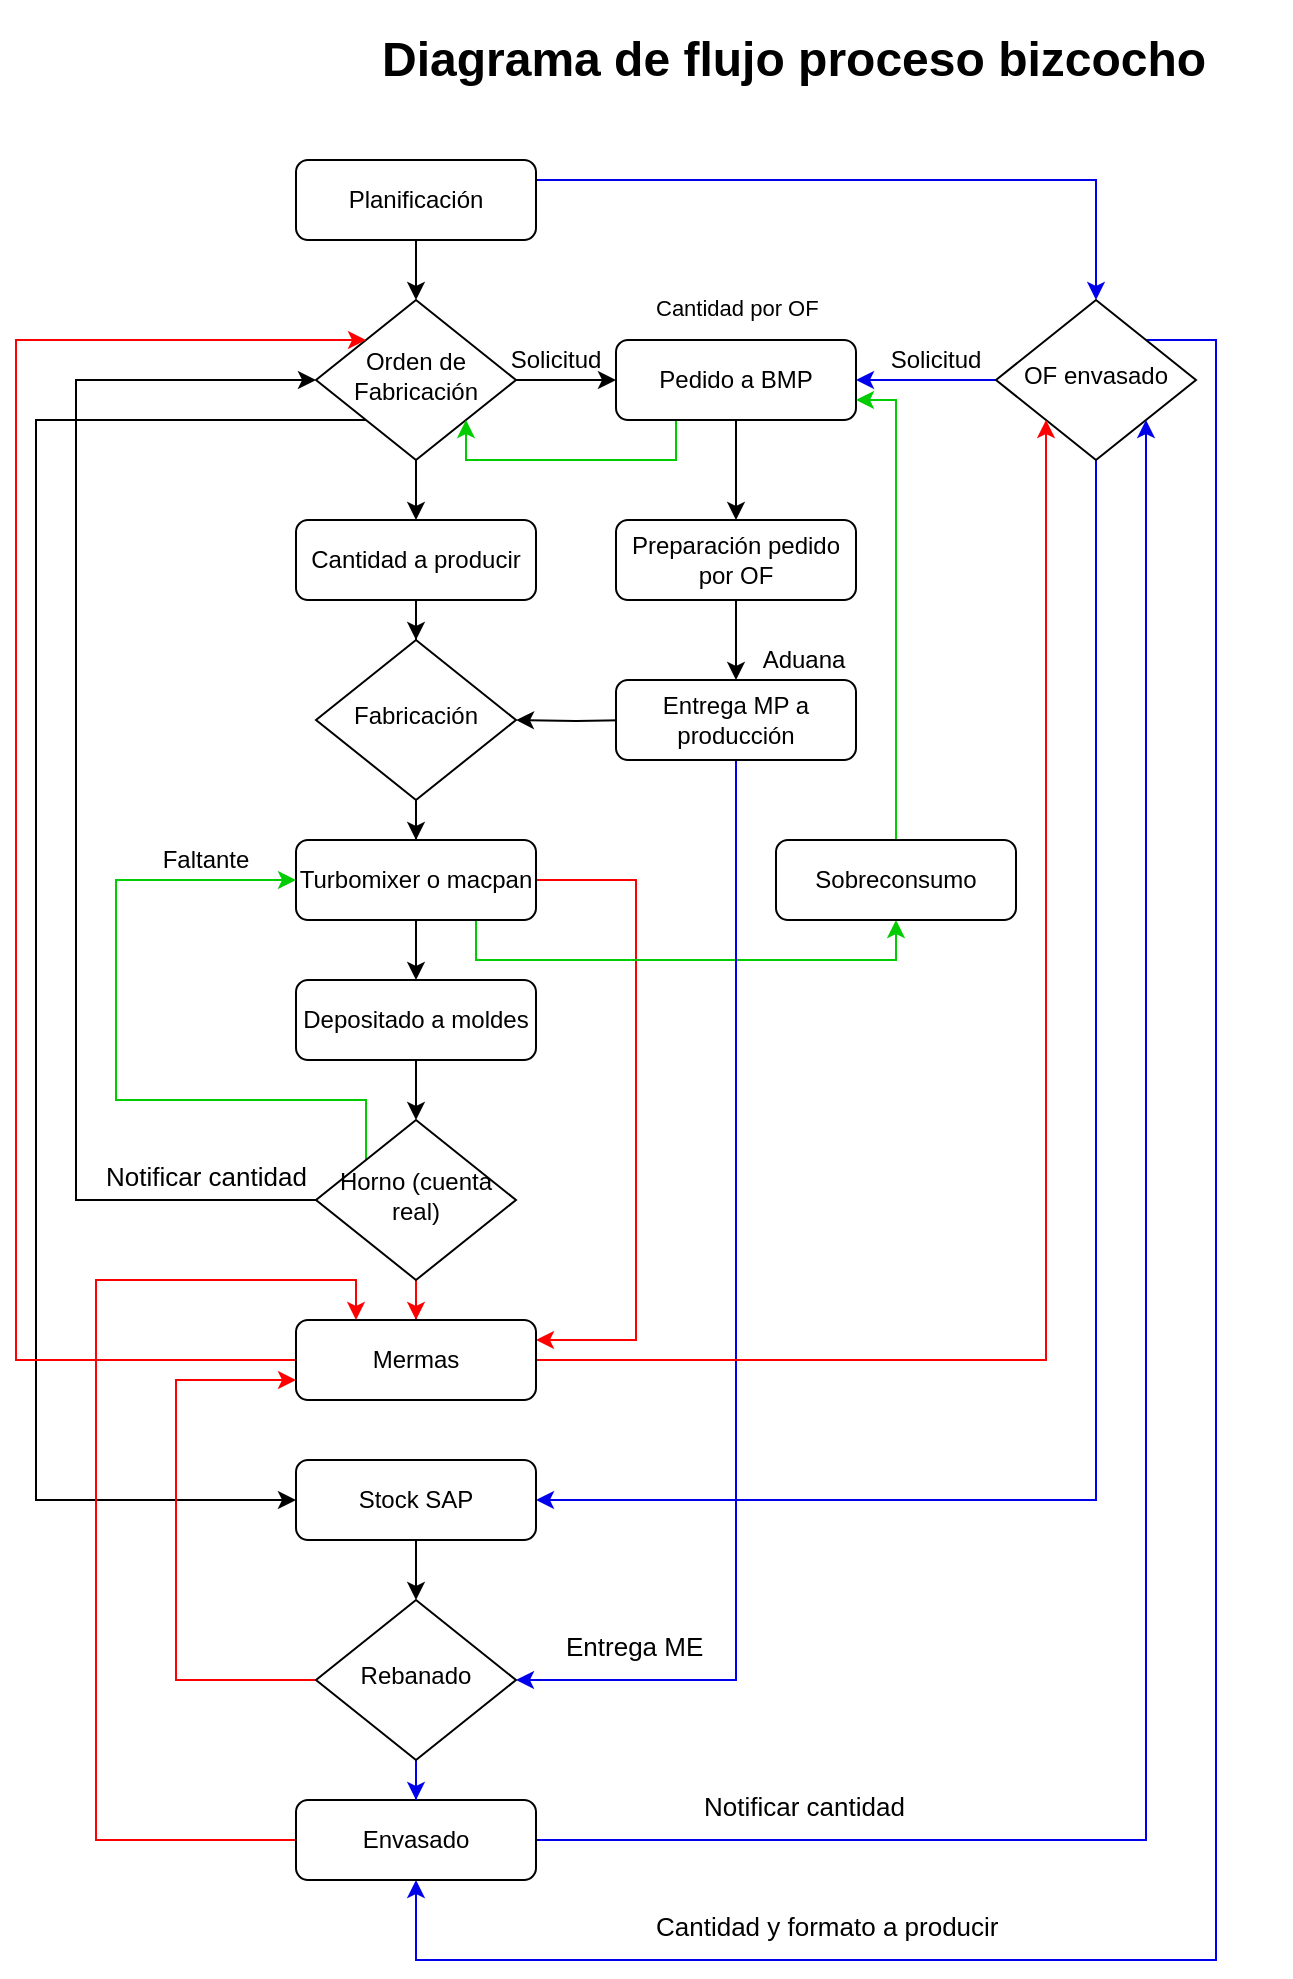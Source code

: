 <mxfile version="14.8.4" type="github">
  <diagram id="C5RBs43oDa-KdzZeNtuy" name="Page-1">
    <mxGraphModel dx="946" dy="645" grid="1" gridSize="10" guides="1" tooltips="1" connect="1" arrows="1" fold="1" page="1" pageScale="1" pageWidth="827" pageHeight="1169" math="0" shadow="0">
      <root>
        <mxCell id="WIyWlLk6GJQsqaUBKTNV-0" />
        <mxCell id="WIyWlLk6GJQsqaUBKTNV-1" parent="WIyWlLk6GJQsqaUBKTNV-0" />
        <mxCell id="bePu78S5L0XEfbbnUcpo-14" value="" style="edgeStyle=orthogonalEdgeStyle;rounded=0;orthogonalLoop=1;jettySize=auto;html=1;" edge="1" parent="WIyWlLk6GJQsqaUBKTNV-1" source="WIyWlLk6GJQsqaUBKTNV-3" target="WIyWlLk6GJQsqaUBKTNV-6">
          <mxGeometry relative="1" as="geometry" />
        </mxCell>
        <mxCell id="bePu78S5L0XEfbbnUcpo-41" value="" style="edgeStyle=orthogonalEdgeStyle;rounded=0;orthogonalLoop=1;jettySize=auto;html=1;entryX=0.5;entryY=0;entryDx=0;entryDy=0;strokeColor=#0000eb;" edge="1" parent="WIyWlLk6GJQsqaUBKTNV-1" source="WIyWlLk6GJQsqaUBKTNV-3" target="bePu78S5L0XEfbbnUcpo-40">
          <mxGeometry relative="1" as="geometry">
            <mxPoint x="550" y="130" as="targetPoint" />
            <Array as="points">
              <mxPoint x="560" y="110" />
            </Array>
          </mxGeometry>
        </mxCell>
        <mxCell id="WIyWlLk6GJQsqaUBKTNV-3" value="Planificación" style="rounded=1;whiteSpace=wrap;html=1;fontSize=12;glass=0;strokeWidth=1;shadow=0;" parent="WIyWlLk6GJQsqaUBKTNV-1" vertex="1">
          <mxGeometry x="160" y="100" width="120" height="40" as="geometry" />
        </mxCell>
        <mxCell id="bePu78S5L0XEfbbnUcpo-2" value="" style="edgeStyle=orthogonalEdgeStyle;rounded=0;orthogonalLoop=1;jettySize=auto;html=1;" edge="1" parent="WIyWlLk6GJQsqaUBKTNV-1" source="WIyWlLk6GJQsqaUBKTNV-6" target="WIyWlLk6GJQsqaUBKTNV-12">
          <mxGeometry relative="1" as="geometry" />
        </mxCell>
        <object label="" id="bePu78S5L0XEfbbnUcpo-13">
          <mxCell style="edgeStyle=orthogonalEdgeStyle;rounded=0;orthogonalLoop=1;jettySize=auto;html=1;" edge="1" parent="WIyWlLk6GJQsqaUBKTNV-1" source="WIyWlLk6GJQsqaUBKTNV-6">
            <mxGeometry relative="1" as="geometry">
              <mxPoint x="320" y="210" as="targetPoint" />
            </mxGeometry>
          </mxCell>
        </object>
        <mxCell id="bePu78S5L0XEfbbnUcpo-64" style="edgeStyle=orthogonalEdgeStyle;rounded=0;orthogonalLoop=1;jettySize=auto;html=1;exitX=0;exitY=1;exitDx=0;exitDy=0;entryX=0;entryY=0.5;entryDx=0;entryDy=0;" edge="1" parent="WIyWlLk6GJQsqaUBKTNV-1" source="WIyWlLk6GJQsqaUBKTNV-6" target="bePu78S5L0XEfbbnUcpo-48">
          <mxGeometry relative="1" as="geometry">
            <Array as="points">
              <mxPoint x="30" y="230" />
              <mxPoint x="30" y="770" />
            </Array>
          </mxGeometry>
        </mxCell>
        <mxCell id="WIyWlLk6GJQsqaUBKTNV-6" value="Orden de Fabricación" style="rhombus;whiteSpace=wrap;html=1;shadow=0;fontFamily=Helvetica;fontSize=12;align=center;strokeWidth=1;spacing=6;spacingTop=-4;" parent="WIyWlLk6GJQsqaUBKTNV-1" vertex="1">
          <mxGeometry x="170" y="170" width="100" height="80" as="geometry" />
        </mxCell>
        <mxCell id="bePu78S5L0XEfbbnUcpo-8" value="" style="edgeStyle=orthogonalEdgeStyle;rounded=0;orthogonalLoop=1;jettySize=auto;html=1;" edge="1" parent="WIyWlLk6GJQsqaUBKTNV-1" source="WIyWlLk6GJQsqaUBKTNV-12" target="bePu78S5L0XEfbbnUcpo-1">
          <mxGeometry relative="1" as="geometry" />
        </mxCell>
        <mxCell id="WIyWlLk6GJQsqaUBKTNV-12" value="Cantidad a producir" style="rounded=1;whiteSpace=wrap;html=1;fontSize=12;glass=0;strokeWidth=1;shadow=0;" parent="WIyWlLk6GJQsqaUBKTNV-1" vertex="1">
          <mxGeometry x="160" y="280" width="120" height="40" as="geometry" />
        </mxCell>
        <mxCell id="bePu78S5L0XEfbbnUcpo-9" value="" style="edgeStyle=orthogonalEdgeStyle;rounded=0;orthogonalLoop=1;jettySize=auto;html=1;" edge="1" parent="WIyWlLk6GJQsqaUBKTNV-1" source="bePu78S5L0XEfbbnUcpo-1" target="bePu78S5L0XEfbbnUcpo-4">
          <mxGeometry relative="1" as="geometry" />
        </mxCell>
        <mxCell id="bePu78S5L0XEfbbnUcpo-1" value="Fabricación" style="rhombus;whiteSpace=wrap;html=1;shadow=0;fontFamily=Helvetica;fontSize=12;align=center;strokeWidth=1;spacing=6;spacingTop=-4;" vertex="1" parent="WIyWlLk6GJQsqaUBKTNV-1">
          <mxGeometry x="170" y="340" width="100" height="80" as="geometry" />
        </mxCell>
        <mxCell id="bePu78S5L0XEfbbnUcpo-23" value="" style="edgeStyle=orthogonalEdgeStyle;rounded=0;orthogonalLoop=1;jettySize=auto;html=1;" edge="1" parent="WIyWlLk6GJQsqaUBKTNV-1" source="bePu78S5L0XEfbbnUcpo-3" target="bePu78S5L0XEfbbnUcpo-22">
          <mxGeometry relative="1" as="geometry" />
        </mxCell>
        <mxCell id="bePu78S5L0XEfbbnUcpo-3" value="Preparación pedido por OF" style="rounded=1;whiteSpace=wrap;html=1;fontSize=12;glass=0;strokeWidth=1;shadow=0;" vertex="1" parent="WIyWlLk6GJQsqaUBKTNV-1">
          <mxGeometry x="320" y="280" width="120" height="40" as="geometry" />
        </mxCell>
        <mxCell id="bePu78S5L0XEfbbnUcpo-28" value="" style="edgeStyle=orthogonalEdgeStyle;rounded=0;orthogonalLoop=1;jettySize=auto;html=1;" edge="1" parent="WIyWlLk6GJQsqaUBKTNV-1" source="bePu78S5L0XEfbbnUcpo-4" target="bePu78S5L0XEfbbnUcpo-27">
          <mxGeometry relative="1" as="geometry" />
        </mxCell>
        <mxCell id="bePu78S5L0XEfbbnUcpo-65" style="edgeStyle=orthogonalEdgeStyle;rounded=0;orthogonalLoop=1;jettySize=auto;html=1;exitX=1;exitY=0.5;exitDx=0;exitDy=0;entryX=1;entryY=0.25;entryDx=0;entryDy=0;strokeColor=#FF0000;" edge="1" parent="WIyWlLk6GJQsqaUBKTNV-1" source="bePu78S5L0XEfbbnUcpo-4" target="bePu78S5L0XEfbbnUcpo-43">
          <mxGeometry relative="1" as="geometry">
            <Array as="points">
              <mxPoint x="330" y="460" />
              <mxPoint x="330" y="690" />
            </Array>
          </mxGeometry>
        </mxCell>
        <mxCell id="bePu78S5L0XEfbbnUcpo-72" style="edgeStyle=orthogonalEdgeStyle;rounded=0;orthogonalLoop=1;jettySize=auto;html=1;exitX=0.75;exitY=1;exitDx=0;exitDy=0;entryX=0.5;entryY=1;entryDx=0;entryDy=0;strokeColor=#00CC00;" edge="1" parent="WIyWlLk6GJQsqaUBKTNV-1" source="bePu78S5L0XEfbbnUcpo-4" target="bePu78S5L0XEfbbnUcpo-69">
          <mxGeometry relative="1" as="geometry" />
        </mxCell>
        <mxCell id="bePu78S5L0XEfbbnUcpo-4" value="Turbomixer o macpan" style="rounded=1;whiteSpace=wrap;html=1;fontSize=12;glass=0;strokeWidth=1;shadow=0;" vertex="1" parent="WIyWlLk6GJQsqaUBKTNV-1">
          <mxGeometry x="160" y="440" width="120" height="40" as="geometry" />
        </mxCell>
        <mxCell id="bePu78S5L0XEfbbnUcpo-21" value="" style="edgeStyle=orthogonalEdgeStyle;rounded=0;orthogonalLoop=1;jettySize=auto;html=1;" edge="1" parent="WIyWlLk6GJQsqaUBKTNV-1" source="bePu78S5L0XEfbbnUcpo-7">
          <mxGeometry relative="1" as="geometry">
            <mxPoint x="380" y="280" as="targetPoint" />
          </mxGeometry>
        </mxCell>
        <mxCell id="bePu78S5L0XEfbbnUcpo-74" style="edgeStyle=orthogonalEdgeStyle;rounded=0;orthogonalLoop=1;jettySize=auto;html=1;exitX=0.25;exitY=1;exitDx=0;exitDy=0;entryX=1;entryY=1;entryDx=0;entryDy=0;strokeColor=#00CC00;" edge="1" parent="WIyWlLk6GJQsqaUBKTNV-1" source="bePu78S5L0XEfbbnUcpo-7" target="WIyWlLk6GJQsqaUBKTNV-6">
          <mxGeometry relative="1" as="geometry">
            <Array as="points">
              <mxPoint x="350" y="250" />
              <mxPoint x="245" y="250" />
            </Array>
          </mxGeometry>
        </mxCell>
        <mxCell id="bePu78S5L0XEfbbnUcpo-7" value="Pedido a BMP" style="rounded=1;whiteSpace=wrap;html=1;fontSize=12;glass=0;strokeWidth=1;shadow=0;" vertex="1" parent="WIyWlLk6GJQsqaUBKTNV-1">
          <mxGeometry x="320" y="190" width="120" height="40" as="geometry" />
        </mxCell>
        <mxCell id="bePu78S5L0XEfbbnUcpo-12" value="" style="edgeStyle=orthogonalEdgeStyle;rounded=0;orthogonalLoop=1;jettySize=auto;html=1;" edge="1" parent="WIyWlLk6GJQsqaUBKTNV-1" target="bePu78S5L0XEfbbnUcpo-1">
          <mxGeometry relative="1" as="geometry">
            <mxPoint x="330" y="380" as="sourcePoint" />
          </mxGeometry>
        </mxCell>
        <mxCell id="bePu78S5L0XEfbbnUcpo-18" value="Solicitud" style="text;html=1;strokeColor=none;fillColor=none;align=center;verticalAlign=middle;whiteSpace=wrap;rounded=0;" vertex="1" parent="WIyWlLk6GJQsqaUBKTNV-1">
          <mxGeometry x="270" y="190" width="40" height="20" as="geometry" />
        </mxCell>
        <mxCell id="bePu78S5L0XEfbbnUcpo-59" style="edgeStyle=orthogonalEdgeStyle;rounded=0;orthogonalLoop=1;jettySize=auto;html=1;entryX=1;entryY=0.5;entryDx=0;entryDy=0;fillColor=#d5e8d4;strokeColor=#0000EB;" edge="1" parent="WIyWlLk6GJQsqaUBKTNV-1" source="bePu78S5L0XEfbbnUcpo-22" target="bePu78S5L0XEfbbnUcpo-51">
          <mxGeometry relative="1" as="geometry">
            <Array as="points">
              <mxPoint x="380" y="860" />
            </Array>
          </mxGeometry>
        </mxCell>
        <mxCell id="bePu78S5L0XEfbbnUcpo-22" value="Entrega MP a producción" style="rounded=1;whiteSpace=wrap;html=1;fontSize=12;glass=0;strokeWidth=1;shadow=0;" vertex="1" parent="WIyWlLk6GJQsqaUBKTNV-1">
          <mxGeometry x="320" y="360" width="120" height="40" as="geometry" />
        </mxCell>
        <mxCell id="bePu78S5L0XEfbbnUcpo-25" value="&lt;h1 style=&quot;line-height: 120%&quot;&gt;&lt;font style=&quot;font-weight: normal ; font-size: 11px&quot;&gt;Cantidad por OF&lt;/font&gt;&lt;/h1&gt;" style="text;html=1;strokeColor=none;fillColor=none;spacing=5;spacingTop=-20;whiteSpace=wrap;overflow=hidden;rounded=0;" vertex="1" parent="WIyWlLk6GJQsqaUBKTNV-1">
          <mxGeometry x="335" y="150" width="90" height="40" as="geometry" />
        </mxCell>
        <mxCell id="bePu78S5L0XEfbbnUcpo-26" value="Aduana" style="text;html=1;strokeColor=none;fillColor=none;align=center;verticalAlign=middle;whiteSpace=wrap;rounded=0;" vertex="1" parent="WIyWlLk6GJQsqaUBKTNV-1">
          <mxGeometry x="394" y="340" width="40" height="20" as="geometry" />
        </mxCell>
        <mxCell id="bePu78S5L0XEfbbnUcpo-30" value="" style="edgeStyle=orthogonalEdgeStyle;rounded=0;orthogonalLoop=1;jettySize=auto;html=1;" edge="1" parent="WIyWlLk6GJQsqaUBKTNV-1" source="bePu78S5L0XEfbbnUcpo-27" target="bePu78S5L0XEfbbnUcpo-29">
          <mxGeometry relative="1" as="geometry" />
        </mxCell>
        <mxCell id="bePu78S5L0XEfbbnUcpo-27" value="Depositado a moldes" style="rounded=1;whiteSpace=wrap;html=1;fontSize=12;glass=0;strokeWidth=1;shadow=0;" vertex="1" parent="WIyWlLk6GJQsqaUBKTNV-1">
          <mxGeometry x="160" y="510" width="120" height="40" as="geometry" />
        </mxCell>
        <mxCell id="bePu78S5L0XEfbbnUcpo-39" value="" style="edgeStyle=orthogonalEdgeStyle;rounded=0;orthogonalLoop=1;jettySize=auto;html=1;" edge="1" parent="WIyWlLk6GJQsqaUBKTNV-1" source="bePu78S5L0XEfbbnUcpo-29">
          <mxGeometry relative="1" as="geometry">
            <mxPoint x="170" y="210" as="targetPoint" />
            <Array as="points">
              <mxPoint x="50" y="620" />
              <mxPoint x="50" y="210" />
            </Array>
          </mxGeometry>
        </mxCell>
        <mxCell id="bePu78S5L0XEfbbnUcpo-44" value="" style="edgeStyle=orthogonalEdgeStyle;rounded=0;orthogonalLoop=1;jettySize=auto;html=1;strokeColor=#FF0000;" edge="1" parent="WIyWlLk6GJQsqaUBKTNV-1" source="bePu78S5L0XEfbbnUcpo-29" target="bePu78S5L0XEfbbnUcpo-43">
          <mxGeometry relative="1" as="geometry" />
        </mxCell>
        <mxCell id="bePu78S5L0XEfbbnUcpo-75" style="edgeStyle=orthogonalEdgeStyle;rounded=0;orthogonalLoop=1;jettySize=auto;html=1;exitX=0;exitY=0;exitDx=0;exitDy=0;entryX=0;entryY=0.5;entryDx=0;entryDy=0;strokeColor=#00CC00;" edge="1" parent="WIyWlLk6GJQsqaUBKTNV-1" source="bePu78S5L0XEfbbnUcpo-29" target="bePu78S5L0XEfbbnUcpo-4">
          <mxGeometry relative="1" as="geometry">
            <Array as="points">
              <mxPoint x="195" y="570" />
              <mxPoint x="70" y="570" />
              <mxPoint x="70" y="460" />
            </Array>
          </mxGeometry>
        </mxCell>
        <mxCell id="bePu78S5L0XEfbbnUcpo-29" value="Horno (cuenta real)" style="rhombus;whiteSpace=wrap;html=1;shadow=0;fontFamily=Helvetica;fontSize=12;align=center;strokeWidth=1;spacing=6;spacingTop=-4;" vertex="1" parent="WIyWlLk6GJQsqaUBKTNV-1">
          <mxGeometry x="170" y="580" width="100" height="80" as="geometry" />
        </mxCell>
        <mxCell id="bePu78S5L0XEfbbnUcpo-55" style="edgeStyle=orthogonalEdgeStyle;rounded=0;orthogonalLoop=1;jettySize=auto;html=1;exitX=0.5;exitY=1;exitDx=0;exitDy=0;entryX=1;entryY=0.5;entryDx=0;entryDy=0;strokeColor=#0000eb;" edge="1" parent="WIyWlLk6GJQsqaUBKTNV-1" source="bePu78S5L0XEfbbnUcpo-40" target="bePu78S5L0XEfbbnUcpo-48">
          <mxGeometry relative="1" as="geometry" />
        </mxCell>
        <mxCell id="bePu78S5L0XEfbbnUcpo-58" value="" style="edgeStyle=orthogonalEdgeStyle;rounded=0;orthogonalLoop=1;jettySize=auto;html=1;entryX=1;entryY=0.5;entryDx=0;entryDy=0;strokeColor=#0000eb;" edge="1" parent="WIyWlLk6GJQsqaUBKTNV-1" source="bePu78S5L0XEfbbnUcpo-40" target="bePu78S5L0XEfbbnUcpo-7">
          <mxGeometry relative="1" as="geometry">
            <mxPoint x="450" y="200" as="targetPoint" />
          </mxGeometry>
        </mxCell>
        <mxCell id="bePu78S5L0XEfbbnUcpo-66" style="edgeStyle=orthogonalEdgeStyle;rounded=0;orthogonalLoop=1;jettySize=auto;html=1;exitX=1;exitY=0;exitDx=0;exitDy=0;entryX=0.5;entryY=1;entryDx=0;entryDy=0;strokeColor=#0000EB;" edge="1" parent="WIyWlLk6GJQsqaUBKTNV-1" source="bePu78S5L0XEfbbnUcpo-40" target="bePu78S5L0XEfbbnUcpo-50">
          <mxGeometry relative="1" as="geometry">
            <mxPoint x="220" y="972" as="targetPoint" />
            <Array as="points">
              <mxPoint x="620" y="190" />
              <mxPoint x="620" y="1000" />
              <mxPoint x="220" y="1000" />
            </Array>
          </mxGeometry>
        </mxCell>
        <mxCell id="bePu78S5L0XEfbbnUcpo-40" value="OF envasado" style="rhombus;whiteSpace=wrap;html=1;shadow=0;fontFamily=Helvetica;fontSize=12;align=center;strokeWidth=1;spacing=6;spacingTop=-4;" vertex="1" parent="WIyWlLk6GJQsqaUBKTNV-1">
          <mxGeometry x="510" y="170" width="100" height="80" as="geometry" />
        </mxCell>
        <mxCell id="bePu78S5L0XEfbbnUcpo-45" style="edgeStyle=orthogonalEdgeStyle;rounded=0;orthogonalLoop=1;jettySize=auto;html=1;entryX=0;entryY=0;entryDx=0;entryDy=0;strokeColor=#FF0000;" edge="1" parent="WIyWlLk6GJQsqaUBKTNV-1" source="bePu78S5L0XEfbbnUcpo-43" target="WIyWlLk6GJQsqaUBKTNV-6">
          <mxGeometry relative="1" as="geometry">
            <mxPoint x="70" y="180" as="targetPoint" />
            <Array as="points">
              <mxPoint x="20" y="700" />
              <mxPoint x="20" y="190" />
            </Array>
          </mxGeometry>
        </mxCell>
        <mxCell id="bePu78S5L0XEfbbnUcpo-61" style="edgeStyle=orthogonalEdgeStyle;rounded=0;orthogonalLoop=1;jettySize=auto;html=1;entryX=0;entryY=1;entryDx=0;entryDy=0;strokeColor=#FF0000;" edge="1" parent="WIyWlLk6GJQsqaUBKTNV-1" source="bePu78S5L0XEfbbnUcpo-43" target="bePu78S5L0XEfbbnUcpo-40">
          <mxGeometry relative="1" as="geometry">
            <mxPoint x="500" y="270" as="targetPoint" />
          </mxGeometry>
        </mxCell>
        <mxCell id="bePu78S5L0XEfbbnUcpo-43" value="Mermas" style="rounded=1;whiteSpace=wrap;html=1;fontSize=12;glass=0;strokeWidth=1;shadow=0;" vertex="1" parent="WIyWlLk6GJQsqaUBKTNV-1">
          <mxGeometry x="160" y="680" width="120" height="40" as="geometry" />
        </mxCell>
        <mxCell id="bePu78S5L0XEfbbnUcpo-46" value="&lt;h1&gt;&lt;span style=&quot;font-weight: normal&quot;&gt;&lt;font style=&quot;font-size: 13px&quot;&gt;Notificar cantidad&lt;/font&gt;&lt;/span&gt;&lt;/h1&gt;" style="text;html=1;strokeColor=none;fillColor=none;spacing=5;spacingTop=-20;whiteSpace=wrap;overflow=hidden;rounded=0;" vertex="1" parent="WIyWlLk6GJQsqaUBKTNV-1">
          <mxGeometry x="60" y="585" width="110" height="40" as="geometry" />
        </mxCell>
        <mxCell id="bePu78S5L0XEfbbnUcpo-47" style="edgeStyle=orthogonalEdgeStyle;rounded=0;orthogonalLoop=1;jettySize=auto;html=1;exitX=0.5;exitY=1;exitDx=0;exitDy=0;" edge="1" parent="WIyWlLk6GJQsqaUBKTNV-1" source="bePu78S5L0XEfbbnUcpo-46" target="bePu78S5L0XEfbbnUcpo-46">
          <mxGeometry relative="1" as="geometry" />
        </mxCell>
        <mxCell id="bePu78S5L0XEfbbnUcpo-52" value="" style="edgeStyle=orthogonalEdgeStyle;rounded=0;orthogonalLoop=1;jettySize=auto;html=1;" edge="1" parent="WIyWlLk6GJQsqaUBKTNV-1" source="bePu78S5L0XEfbbnUcpo-48" target="bePu78S5L0XEfbbnUcpo-51">
          <mxGeometry relative="1" as="geometry" />
        </mxCell>
        <mxCell id="bePu78S5L0XEfbbnUcpo-48" value="Stock SAP" style="rounded=1;whiteSpace=wrap;html=1;fontSize=12;glass=0;strokeWidth=1;shadow=0;" vertex="1" parent="WIyWlLk6GJQsqaUBKTNV-1">
          <mxGeometry x="160" y="750" width="120" height="40" as="geometry" />
        </mxCell>
        <mxCell id="bePu78S5L0XEfbbnUcpo-56" style="edgeStyle=orthogonalEdgeStyle;rounded=0;orthogonalLoop=1;jettySize=auto;html=1;entryX=1;entryY=1;entryDx=0;entryDy=0;strokeColor=#0000eb;" edge="1" parent="WIyWlLk6GJQsqaUBKTNV-1" source="bePu78S5L0XEfbbnUcpo-50" target="bePu78S5L0XEfbbnUcpo-40">
          <mxGeometry relative="1" as="geometry">
            <mxPoint x="620" y="590" as="targetPoint" />
          </mxGeometry>
        </mxCell>
        <mxCell id="bePu78S5L0XEfbbnUcpo-60" style="edgeStyle=orthogonalEdgeStyle;rounded=0;orthogonalLoop=1;jettySize=auto;html=1;entryX=0.25;entryY=0;entryDx=0;entryDy=0;strokeColor=#FF0000;" edge="1" parent="WIyWlLk6GJQsqaUBKTNV-1" source="bePu78S5L0XEfbbnUcpo-50" target="bePu78S5L0XEfbbnUcpo-43">
          <mxGeometry relative="1" as="geometry">
            <Array as="points">
              <mxPoint x="60" y="940" />
              <mxPoint x="60" y="660" />
              <mxPoint x="190" y="660" />
            </Array>
          </mxGeometry>
        </mxCell>
        <mxCell id="bePu78S5L0XEfbbnUcpo-50" value="Envasado" style="rounded=1;whiteSpace=wrap;html=1;fontSize=12;glass=0;strokeWidth=1;shadow=0;" vertex="1" parent="WIyWlLk6GJQsqaUBKTNV-1">
          <mxGeometry x="160" y="920" width="120" height="40" as="geometry" />
        </mxCell>
        <mxCell id="bePu78S5L0XEfbbnUcpo-53" style="edgeStyle=orthogonalEdgeStyle;rounded=0;orthogonalLoop=1;jettySize=auto;html=1;exitX=0;exitY=0.5;exitDx=0;exitDy=0;entryX=0;entryY=0.75;entryDx=0;entryDy=0;strokeColor=#FF0000;" edge="1" parent="WIyWlLk6GJQsqaUBKTNV-1" source="bePu78S5L0XEfbbnUcpo-51" target="bePu78S5L0XEfbbnUcpo-43">
          <mxGeometry relative="1" as="geometry">
            <Array as="points">
              <mxPoint x="100" y="860" />
              <mxPoint x="100" y="710" />
            </Array>
          </mxGeometry>
        </mxCell>
        <mxCell id="bePu78S5L0XEfbbnUcpo-54" value="" style="edgeStyle=orthogonalEdgeStyle;rounded=0;orthogonalLoop=1;jettySize=auto;html=1;strokeColor=#0000eb;" edge="1" parent="WIyWlLk6GJQsqaUBKTNV-1" source="bePu78S5L0XEfbbnUcpo-51" target="bePu78S5L0XEfbbnUcpo-50">
          <mxGeometry relative="1" as="geometry" />
        </mxCell>
        <mxCell id="bePu78S5L0XEfbbnUcpo-51" value="Rebanado" style="rhombus;whiteSpace=wrap;html=1;shadow=0;fontFamily=Helvetica;fontSize=12;align=center;strokeWidth=1;spacing=6;spacingTop=-4;" vertex="1" parent="WIyWlLk6GJQsqaUBKTNV-1">
          <mxGeometry x="170" y="820" width="100" height="80" as="geometry" />
        </mxCell>
        <mxCell id="bePu78S5L0XEfbbnUcpo-57" value="&lt;h1&gt;&lt;span style=&quot;font-weight: normal&quot;&gt;&lt;font style=&quot;font-size: 13px&quot;&gt;Notificar cantidad&lt;/font&gt;&lt;/span&gt;&lt;/h1&gt;" style="text;html=1;strokeColor=none;fillColor=none;spacing=5;spacingTop=-20;whiteSpace=wrap;overflow=hidden;rounded=0;" vertex="1" parent="WIyWlLk6GJQsqaUBKTNV-1">
          <mxGeometry x="359" y="900" width="110" height="40" as="geometry" />
        </mxCell>
        <mxCell id="bePu78S5L0XEfbbnUcpo-62" value="&lt;h1&gt;&lt;font size=&quot;2&quot;&gt;&lt;span style=&quot;font-weight: normal&quot;&gt;Entrega ME&lt;/span&gt;&lt;/font&gt;&lt;/h1&gt;" style="text;html=1;strokeColor=none;fillColor=none;spacing=5;spacingTop=-20;whiteSpace=wrap;overflow=hidden;rounded=0;" vertex="1" parent="WIyWlLk6GJQsqaUBKTNV-1">
          <mxGeometry x="290" y="820" width="80" height="40" as="geometry" />
        </mxCell>
        <mxCell id="bePu78S5L0XEfbbnUcpo-67" value="&lt;h1&gt;&lt;span style=&quot;font-weight: normal&quot;&gt;&lt;font style=&quot;font-size: 13px&quot;&gt;Cantidad y formato a producir&lt;/font&gt;&lt;/span&gt;&lt;/h1&gt;" style="text;html=1;strokeColor=none;fillColor=none;spacing=5;spacingTop=-20;whiteSpace=wrap;overflow=hidden;rounded=0;" vertex="1" parent="WIyWlLk6GJQsqaUBKTNV-1">
          <mxGeometry x="335" y="960" width="185" height="40" as="geometry" />
        </mxCell>
        <mxCell id="bePu78S5L0XEfbbnUcpo-68" value="&lt;h1&gt;Diagrama de flujo proceso bizcocho&lt;/h1&gt;" style="text;html=1;strokeColor=none;fillColor=none;spacing=5;spacingTop=-20;whiteSpace=wrap;overflow=hidden;rounded=0;" vertex="1" parent="WIyWlLk6GJQsqaUBKTNV-1">
          <mxGeometry x="197.5" y="30" width="460" height="50" as="geometry" />
        </mxCell>
        <mxCell id="bePu78S5L0XEfbbnUcpo-71" style="edgeStyle=orthogonalEdgeStyle;rounded=0;orthogonalLoop=1;jettySize=auto;html=1;exitX=0.5;exitY=0;exitDx=0;exitDy=0;entryX=1;entryY=0.75;entryDx=0;entryDy=0;strokeColor=#00CC00;" edge="1" parent="WIyWlLk6GJQsqaUBKTNV-1" source="bePu78S5L0XEfbbnUcpo-69" target="bePu78S5L0XEfbbnUcpo-7">
          <mxGeometry relative="1" as="geometry">
            <Array as="points">
              <mxPoint x="460" y="220" />
            </Array>
          </mxGeometry>
        </mxCell>
        <mxCell id="bePu78S5L0XEfbbnUcpo-69" value="Sobreconsumo" style="rounded=1;whiteSpace=wrap;html=1;fontSize=12;glass=0;strokeWidth=1;shadow=0;" vertex="1" parent="WIyWlLk6GJQsqaUBKTNV-1">
          <mxGeometry x="400" y="440" width="120" height="40" as="geometry" />
        </mxCell>
        <mxCell id="bePu78S5L0XEfbbnUcpo-73" value="Solicitud" style="text;html=1;strokeColor=none;fillColor=none;align=center;verticalAlign=middle;whiteSpace=wrap;rounded=0;" vertex="1" parent="WIyWlLk6GJQsqaUBKTNV-1">
          <mxGeometry x="460" y="190" width="40" height="20" as="geometry" />
        </mxCell>
        <mxCell id="bePu78S5L0XEfbbnUcpo-76" value="Faltante" style="text;html=1;strokeColor=none;fillColor=none;align=center;verticalAlign=middle;whiteSpace=wrap;rounded=0;" vertex="1" parent="WIyWlLk6GJQsqaUBKTNV-1">
          <mxGeometry x="95" y="440" width="40" height="20" as="geometry" />
        </mxCell>
      </root>
    </mxGraphModel>
  </diagram>
</mxfile>
